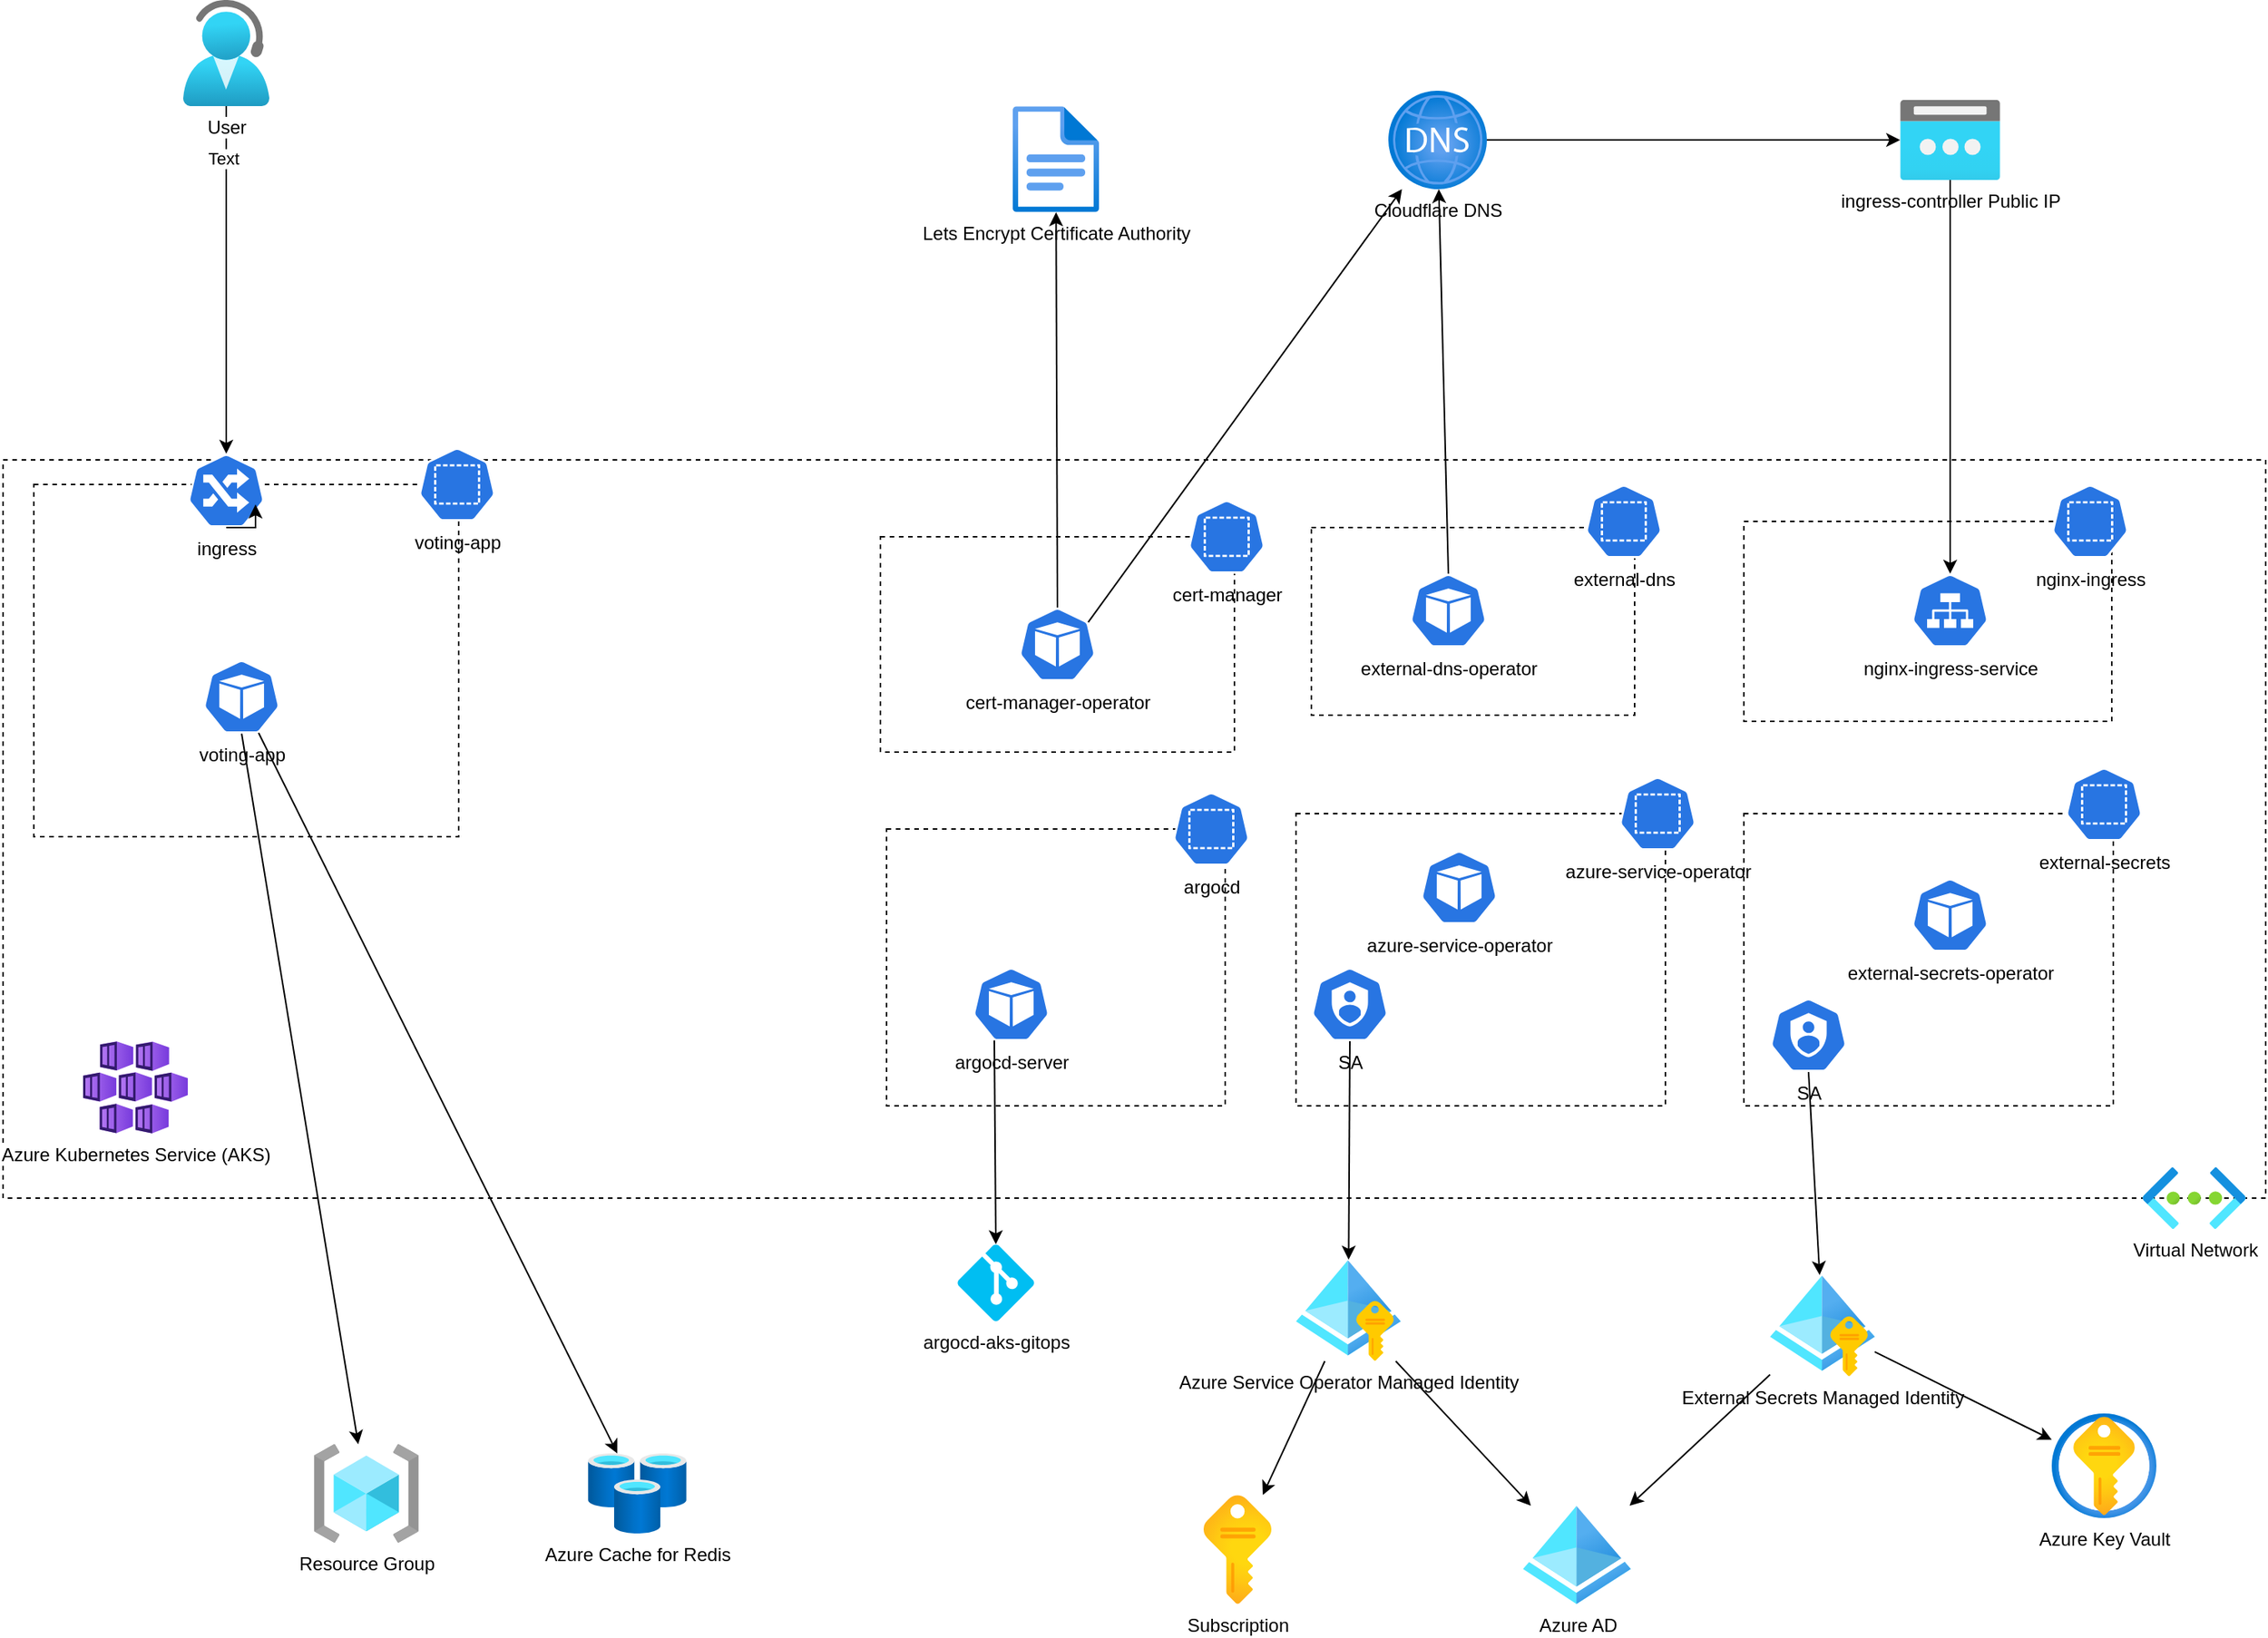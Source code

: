 <mxfile version="20.5.3" type="embed"><diagram id="QvxHgC8nsyZxXBDKmdUi" name="Page-1"><mxGraphModel dx="3171" dy="2103" grid="1" gridSize="10" guides="1" tooltips="1" connect="1" arrows="1" fold="1" page="1" pageScale="1" pageWidth="850" pageHeight="1100" math="0" shadow="0"><root><mxCell id="0"/><mxCell id="1" parent="0"/><mxCell id="20" value="" style="rounded=0;whiteSpace=wrap;html=1;dashed=1;" parent="1" vertex="1"><mxGeometry x="948" y="260" width="302" height="170" as="geometry"/></mxCell><mxCell id="11" value="" style="rounded=0;whiteSpace=wrap;html=1;dashed=1;" parent="1" vertex="1"><mxGeometry x="-130" y="90" width="1470" height="480" as="geometry"/></mxCell><mxCell id="2" value="Azure Kubernetes Service (AKS)" style="aspect=fixed;html=1;points=[];align=center;image;fontSize=12;image=img/lib/azure2/containers/Kubernetes_Services.svg;" parent="1" vertex="1"><mxGeometry x="-78" y="468" width="68" height="60" as="geometry"/></mxCell><mxCell id="3" value="Azure Cache for Redis" style="aspect=fixed;html=1;points=[];align=center;image;fontSize=12;image=img/lib/azure2/databases/Cache_Redis.svg;" parent="1" vertex="1"><mxGeometry x="250" y="736" width="64" height="52" as="geometry"/></mxCell><mxCell id="5" value="Azure AD" style="aspect=fixed;html=1;points=[];align=center;image;fontSize=12;image=img/lib/azure2/identity/Azure_Active_Directory.svg;" parent="1" vertex="1"><mxGeometry x="857.5" y="770" width="70" height="64" as="geometry"/></mxCell><mxCell id="6" value="Azure Key Vault" style="aspect=fixed;html=1;points=[];align=center;image;fontSize=12;image=img/lib/azure2/security/Key_Vaults.svg;" parent="1" vertex="1"><mxGeometry x="1201" y="710" width="68" height="68" as="geometry"/></mxCell><mxCell id="7" value="Cloudflare DNS" style="aspect=fixed;html=1;points=[];align=center;image;fontSize=12;image=img/lib/azure2/networking/DNS_Zones.svg;" parent="1" vertex="1"><mxGeometry x="770" y="-150" width="64" height="64" as="geometry"/></mxCell><mxCell id="9" value="Virtual Network" style="aspect=fixed;html=1;points=[];align=center;image;fontSize=12;image=img/lib/azure2/networking/Virtual_Networks.svg;" parent="1" vertex="1"><mxGeometry x="1260" y="550" width="67" height="40" as="geometry"/></mxCell><mxCell id="10" value="ingress-controller Public IP" style="aspect=fixed;html=1;points=[];align=center;image;fontSize=12;image=img/lib/azure2/networking/Public_IP_Addresses.svg;" parent="1" vertex="1"><mxGeometry x="1102.5" y="-144" width="65" height="52" as="geometry"/></mxCell><mxCell id="12" value="Azure Service Operator Managed Identity" style="aspect=fixed;html=1;points=[];align=center;image;fontSize=12;image=img/lib/azure2/identity/Managed_Identities.svg;" parent="1" vertex="1"><mxGeometry x="710" y="610" width="68" height="66" as="geometry"/></mxCell><mxCell id="16" value="Resource Group" style="aspect=fixed;html=1;points=[];align=center;image;fontSize=12;image=img/lib/azure2/general/Resource_Groups.svg;dashed=1;" parent="1" vertex="1"><mxGeometry x="72" y="730" width="68" height="64" as="geometry"/></mxCell><mxCell id="21" value="" style="rounded=0;whiteSpace=wrap;html=1;dashed=1;" parent="1" vertex="1"><mxGeometry x="1001" y="320" width="240" height="190" as="geometry"/></mxCell><mxCell id="17" value="external-secrets-operator" style="sketch=0;html=1;dashed=0;whitespace=wrap;fillColor=#2875E2;strokeColor=#ffffff;points=[[0.005,0.63,0],[0.1,0.2,0],[0.9,0.2,0],[0.5,0,0],[0.995,0.63,0],[0.72,0.99,0],[0.5,1,0],[0.28,0.99,0]];verticalLabelPosition=bottom;align=center;verticalAlign=top;shape=mxgraph.kubernetes.icon;prIcon=pod" parent="1" vertex="1"><mxGeometry x="1110" y="362" width="50" height="48" as="geometry"/></mxCell><mxCell id="19" value="external-secrets" style="sketch=0;html=1;dashed=0;whitespace=wrap;fillColor=#2875E2;strokeColor=#ffffff;points=[[0.005,0.63,0],[0.1,0.2,0],[0.9,0.2,0],[0.5,0,0],[0.995,0.63,0],[0.72,0.99,0],[0.5,1,0],[0.28,0.99,0]];verticalLabelPosition=bottom;align=center;verticalAlign=top;shape=mxgraph.kubernetes.icon;prIcon=ns" parent="1" vertex="1"><mxGeometry x="1210" y="290" width="50" height="48" as="geometry"/></mxCell><mxCell id="4" value="External Secrets Managed Identity" style="aspect=fixed;html=1;points=[];align=center;image;fontSize=12;image=img/lib/azure2/identity/Managed_Identities.svg;" parent="1" vertex="1"><mxGeometry x="1018" y="620" width="68" height="66" as="geometry"/></mxCell><mxCell id="22" value="SA" style="sketch=0;html=1;dashed=0;whitespace=wrap;fillColor=#2875E2;strokeColor=#ffffff;points=[[0.005,0.63,0],[0.1,0.2,0],[0.9,0.2,0],[0.5,0,0],[0.995,0.63,0],[0.72,0.99,0],[0.5,1,0],[0.28,0.99,0]];verticalLabelPosition=bottom;align=center;verticalAlign=top;shape=mxgraph.kubernetes.icon;prIcon=sa" parent="1" vertex="1"><mxGeometry x="1018" y="440" width="50" height="48" as="geometry"/></mxCell><mxCell id="23" value="" style="endArrow=classic;html=1;rounded=0;exitX=0.5;exitY=1;exitDx=0;exitDy=0;exitPerimeter=0;" parent="1" source="22" target="4" edge="1"><mxGeometry width="50" height="50" relative="1" as="geometry"><mxPoint x="1160" y="630" as="sourcePoint"/><mxPoint x="1210" y="580" as="targetPoint"/></mxGeometry></mxCell><mxCell id="25" value="" style="endArrow=classic;html=1;rounded=0;" parent="1" source="4" target="5" edge="1"><mxGeometry width="50" height="50" relative="1" as="geometry"><mxPoint x="1050" y="790" as="sourcePoint"/><mxPoint x="1100" y="740" as="targetPoint"/></mxGeometry></mxCell><mxCell id="26" value="" style="rounded=0;whiteSpace=wrap;html=1;dashed=1;" parent="1" vertex="1"><mxGeometry x="1001" y="130" width="239" height="130" as="geometry"/></mxCell><mxCell id="30" value="Lets Encrypt Certificate Authority" style="aspect=fixed;html=1;points=[];align=center;image;fontSize=12;image=img/lib/azure2/general/File.svg;dashed=1;" parent="1" vertex="1"><mxGeometry x="526" y="-140" width="56.0" height="69" as="geometry"/></mxCell><mxCell id="31" value="" style="endArrow=classic;html=1;rounded=0;" parent="1" source="7" target="10" edge="1"><mxGeometry width="50" height="50" relative="1" as="geometry"><mxPoint x="960" y="10" as="sourcePoint"/><mxPoint x="1010" y="-40" as="targetPoint"/></mxGeometry></mxCell><mxCell id="32" value="" style="rounded=0;whiteSpace=wrap;html=1;dashed=1;" parent="1" vertex="1"><mxGeometry x="720" y="134" width="210" height="122" as="geometry"/></mxCell><mxCell id="33" value="nginx-ingress" style="sketch=0;html=1;dashed=0;whitespace=wrap;fillColor=#2875E2;strokeColor=#ffffff;points=[[0.005,0.63,0],[0.1,0.2,0],[0.9,0.2,0],[0.5,0,0],[0.995,0.63,0],[0.72,0.99,0],[0.5,1,0],[0.28,0.99,0]];verticalLabelPosition=bottom;align=center;verticalAlign=top;shape=mxgraph.kubernetes.icon;prIcon=ns" parent="1" vertex="1"><mxGeometry x="1201" y="106" width="50" height="48" as="geometry"/></mxCell><mxCell id="34" value="nginx-ingress-service" style="sketch=0;html=1;dashed=0;whitespace=wrap;fillColor=#2875E2;strokeColor=#ffffff;points=[[0.005,0.63,0],[0.1,0.2,0],[0.9,0.2,0],[0.5,0,0],[0.995,0.63,0],[0.72,0.99,0],[0.5,1,0],[0.28,0.99,0]];verticalLabelPosition=bottom;align=center;verticalAlign=top;shape=mxgraph.kubernetes.icon;prIcon=svc" parent="1" vertex="1"><mxGeometry x="1110" y="164" width="50" height="48" as="geometry"/></mxCell><mxCell id="42" value="" style="rounded=0;whiteSpace=wrap;html=1;dashed=1;" parent="1" vertex="1"><mxGeometry x="710" y="320" width="240" height="190" as="geometry"/></mxCell><mxCell id="35" value="" style="endArrow=classic;html=1;rounded=0;entryX=0.5;entryY=0;entryDx=0;entryDy=0;entryPerimeter=0;" parent="1" source="10" target="34" edge="1"><mxGeometry width="50" height="50" relative="1" as="geometry"><mxPoint x="450" y="50" as="sourcePoint"/><mxPoint x="500" as="targetPoint"/></mxGeometry></mxCell><mxCell id="38" value="SA" style="sketch=0;html=1;dashed=0;whitespace=wrap;fillColor=#2875E2;strokeColor=#ffffff;points=[[0.005,0.63,0],[0.1,0.2,0],[0.9,0.2,0],[0.5,0,0],[0.995,0.63,0],[0.72,0.99,0],[0.5,1,0],[0.28,0.99,0]];verticalLabelPosition=bottom;align=center;verticalAlign=top;shape=mxgraph.kubernetes.icon;prIcon=sa" parent="1" vertex="1"><mxGeometry x="720" y="420" width="50" height="48" as="geometry"/></mxCell><mxCell id="39" value="azure-service-operator" style="sketch=0;html=1;dashed=0;whitespace=wrap;fillColor=#2875E2;strokeColor=#ffffff;points=[[0.005,0.63,0],[0.1,0.2,0],[0.9,0.2,0],[0.5,0,0],[0.995,0.63,0],[0.72,0.99,0],[0.5,1,0],[0.28,0.99,0]];verticalLabelPosition=bottom;align=center;verticalAlign=top;shape=mxgraph.kubernetes.icon;prIcon=pod" parent="1" vertex="1"><mxGeometry x="791" y="344" width="50" height="48" as="geometry"/></mxCell><mxCell id="43" value="" style="endArrow=classic;html=1;rounded=0;exitX=0.5;exitY=1;exitDx=0;exitDy=0;exitPerimeter=0;" parent="1" source="38" target="12" edge="1"><mxGeometry width="50" height="50" relative="1" as="geometry"><mxPoint x="690" y="640" as="sourcePoint"/><mxPoint x="740" y="590" as="targetPoint"/></mxGeometry></mxCell><mxCell id="44" value="" style="endArrow=classic;html=1;rounded=0;" parent="1" source="12" target="5" edge="1"><mxGeometry width="50" height="50" relative="1" as="geometry"><mxPoint x="710" y="700" as="sourcePoint"/><mxPoint x="760" y="650" as="targetPoint"/></mxGeometry></mxCell><mxCell id="47" value="" style="rounded=0;whiteSpace=wrap;html=1;dashed=1;" parent="1" vertex="1"><mxGeometry x="444" y="330" width="220" height="180" as="geometry"/></mxCell><mxCell id="48" value="azure-service-operator" style="sketch=0;html=1;dashed=0;whitespace=wrap;fillColor=#2875E2;strokeColor=#ffffff;points=[[0.005,0.63,0],[0.1,0.2,0],[0.9,0.2,0],[0.5,0,0],[0.995,0.63,0],[0.72,0.99,0],[0.5,1,0],[0.28,0.99,0]];verticalLabelPosition=bottom;align=center;verticalAlign=top;shape=mxgraph.kubernetes.icon;prIcon=ns" parent="1" vertex="1"><mxGeometry x="920" y="296" width="50" height="48" as="geometry"/></mxCell><mxCell id="37" value="argocd" style="sketch=0;html=1;dashed=0;whitespace=wrap;fillColor=#2875E2;strokeColor=#ffffff;points=[[0.005,0.63,0],[0.1,0.2,0],[0.9,0.2,0],[0.5,0,0],[0.995,0.63,0],[0.72,0.99,0],[0.5,1,0],[0.28,0.99,0]];verticalLabelPosition=bottom;align=center;verticalAlign=top;shape=mxgraph.kubernetes.icon;prIcon=ns" parent="1" vertex="1"><mxGeometry x="630" y="306" width="50" height="48" as="geometry"/></mxCell><mxCell id="49" value="argocd-aks-gitops" style="verticalLabelPosition=bottom;html=1;verticalAlign=top;align=center;strokeColor=none;fillColor=#00BEF2;shape=mxgraph.azure.git_repository;dashed=1;" parent="1" vertex="1"><mxGeometry x="490" y="600" width="50" height="50" as="geometry"/></mxCell><mxCell id="50" value="argocd-server" style="sketch=0;html=1;dashed=0;whitespace=wrap;fillColor=#2875E2;strokeColor=#ffffff;points=[[0.005,0.63,0],[0.1,0.2,0],[0.9,0.2,0],[0.5,0,0],[0.995,0.63,0],[0.72,0.99,0],[0.5,1,0],[0.28,0.99,0]];verticalLabelPosition=bottom;align=center;verticalAlign=top;shape=mxgraph.kubernetes.icon;prIcon=pod" parent="1" vertex="1"><mxGeometry x="500" y="420" width="50" height="48" as="geometry"/></mxCell><mxCell id="51" value="" style="endArrow=classic;html=1;rounded=0;entryX=0.5;entryY=0;entryDx=0;entryDy=0;entryPerimeter=0;exitX=0.28;exitY=0.99;exitDx=0;exitDy=0;exitPerimeter=0;" parent="1" source="50" target="49" edge="1"><mxGeometry width="50" height="50" relative="1" as="geometry"><mxPoint x="50" y="440" as="sourcePoint"/><mxPoint x="100" y="390" as="targetPoint"/></mxGeometry></mxCell><mxCell id="52" value="" style="rounded=0;whiteSpace=wrap;html=1;dashed=1;" parent="1" vertex="1"><mxGeometry x="-110" y="106" width="276" height="229" as="geometry"/></mxCell><mxCell id="53" value="voting-app" style="sketch=0;html=1;dashed=0;whitespace=wrap;fillColor=#2875E2;strokeColor=#ffffff;points=[[0.005,0.63,0],[0.1,0.2,0],[0.9,0.2,0],[0.5,0,0],[0.995,0.63,0],[0.72,0.99,0],[0.5,1,0],[0.28,0.99,0]];verticalLabelPosition=bottom;align=center;verticalAlign=top;shape=mxgraph.kubernetes.icon;prIcon=ns" parent="1" vertex="1"><mxGeometry x="140" y="82" width="50" height="48" as="geometry"/></mxCell><mxCell id="54" value="voting-app" style="sketch=0;html=1;dashed=0;whitespace=wrap;fillColor=#2875E2;strokeColor=#ffffff;points=[[0.005,0.63,0],[0.1,0.2,0],[0.9,0.2,0],[0.5,0,0],[0.995,0.63,0],[0.72,0.99,0],[0.5,1,0],[0.28,0.99,0]];verticalLabelPosition=bottom;align=center;verticalAlign=top;shape=mxgraph.kubernetes.icon;prIcon=pod" parent="1" vertex="1"><mxGeometry y="220" width="50" height="48" as="geometry"/></mxCell><mxCell id="55" value="ingress" style="sketch=0;html=1;dashed=0;whitespace=wrap;fillColor=#2875E2;strokeColor=#ffffff;points=[[0.005,0.63,0],[0.1,0.2,0],[0.9,0.2,0],[0.5,0,0],[0.995,0.63,0],[0.72,0.99,0],[0.5,1,0],[0.28,0.99,0]];verticalLabelPosition=bottom;align=center;verticalAlign=top;shape=mxgraph.kubernetes.icon;prIcon=ing" parent="1" vertex="1"><mxGeometry x="-10" y="86" width="50" height="48" as="geometry"/></mxCell><mxCell id="56" value="" style="endArrow=classic;html=1;rounded=0;entryX=0.5;entryY=0;entryDx=0;entryDy=0;entryPerimeter=0;" parent="1" source="58" target="55" edge="1"><mxGeometry width="50" height="50" relative="1" as="geometry"><mxPoint x="580" y="-40" as="sourcePoint"/><mxPoint x="580" y="-10" as="targetPoint"/></mxGeometry></mxCell><mxCell id="59" value="Text" style="edgeLabel;html=1;align=center;verticalAlign=middle;resizable=0;points=[];" parent="56" vertex="1" connectable="0"><mxGeometry x="-0.703" y="-2" relative="1" as="geometry"><mxPoint as="offset"/></mxGeometry></mxCell><mxCell id="58" value="User" style="aspect=fixed;html=1;points=[];align=center;image;fontSize=12;image=img/lib/azure2/general/Help_and_Support.svg;dashed=1;" parent="1" vertex="1"><mxGeometry x="-13" y="-209" width="56" height="69" as="geometry"/></mxCell><mxCell id="60" value="" style="endArrow=classic;html=1;rounded=0;exitX=0.72;exitY=0.99;exitDx=0;exitDy=0;exitPerimeter=0;" parent="1" source="54" target="3" edge="1"><mxGeometry width="50" height="50" relative="1" as="geometry"><mxPoint x="280" y="680" as="sourcePoint"/><mxPoint x="330" y="630" as="targetPoint"/></mxGeometry></mxCell><mxCell id="61" style="edgeStyle=orthogonalEdgeStyle;rounded=0;orthogonalLoop=1;jettySize=auto;html=1;exitX=0.5;exitY=1;exitDx=0;exitDy=0;exitPerimeter=0;entryX=0.88;entryY=0.688;entryDx=0;entryDy=0;entryPerimeter=0;" parent="1" source="55" target="55" edge="1"><mxGeometry relative="1" as="geometry"/></mxCell><mxCell id="62" value="" style="rounded=0;whiteSpace=wrap;html=1;dashed=1;" parent="1" vertex="1"><mxGeometry x="440" y="140" width="230" height="140" as="geometry"/></mxCell><mxCell id="63" value="cert-manager" style="sketch=0;html=1;dashed=0;whitespace=wrap;fillColor=#2875E2;strokeColor=#ffffff;points=[[0.005,0.63,0],[0.1,0.2,0],[0.9,0.2,0],[0.5,0,0],[0.995,0.63,0],[0.72,0.99,0],[0.5,1,0],[0.28,0.99,0]];verticalLabelPosition=bottom;align=center;verticalAlign=top;shape=mxgraph.kubernetes.icon;prIcon=ns" parent="1" vertex="1"><mxGeometry x="640" y="116" width="50" height="48" as="geometry"/></mxCell><mxCell id="64" value="cert-manager-operator" style="sketch=0;html=1;dashed=0;whitespace=wrap;fillColor=#2875E2;strokeColor=#ffffff;points=[[0.005,0.63,0],[0.1,0.2,0],[0.9,0.2,0],[0.5,0,0],[0.995,0.63,0],[0.72,0.99,0],[0.5,1,0],[0.28,0.99,0]];verticalLabelPosition=bottom;align=center;verticalAlign=top;shape=mxgraph.kubernetes.icon;prIcon=pod" parent="1" vertex="1"><mxGeometry x="530" y="186" width="50" height="48" as="geometry"/></mxCell><mxCell id="65" value="" style="endArrow=classic;html=1;rounded=0;exitX=0.5;exitY=0;exitDx=0;exitDy=0;exitPerimeter=0;" parent="1" source="64" target="30" edge="1"><mxGeometry width="50" height="50" relative="1" as="geometry"><mxPoint x="490" y="80" as="sourcePoint"/><mxPoint x="540" y="30" as="targetPoint"/></mxGeometry></mxCell><mxCell id="66" value="" style="endArrow=classic;html=1;rounded=0;exitX=0.5;exitY=1;exitDx=0;exitDy=0;exitPerimeter=0;" parent="1" source="54" target="16" edge="1"><mxGeometry width="50" height="50" relative="1" as="geometry"><mxPoint x="-50" y="750" as="sourcePoint"/><mxPoint y="700" as="targetPoint"/></mxGeometry></mxCell><mxCell id="68" value="Subscription" style="aspect=fixed;html=1;points=[];align=center;image;fontSize=12;image=img/lib/azure2/general/Subscriptions.svg;" vertex="1" parent="1"><mxGeometry x="650" y="763" width="44" height="71" as="geometry"/></mxCell><mxCell id="69" value="" style="endArrow=classic;html=1;rounded=0;" edge="1" parent="1" source="12" target="68"><mxGeometry width="50" height="50" relative="1" as="geometry"><mxPoint x="500" y="860" as="sourcePoint"/><mxPoint x="550" y="810" as="targetPoint"/></mxGeometry></mxCell><mxCell id="70" value="" style="endArrow=classic;html=1;rounded=0;" edge="1" parent="1" source="4" target="6"><mxGeometry width="50" height="50" relative="1" as="geometry"><mxPoint x="1170" y="870" as="sourcePoint"/><mxPoint x="1220" y="820" as="targetPoint"/></mxGeometry></mxCell><mxCell id="71" value="" style="endArrow=classic;html=1;rounded=0;exitX=0.9;exitY=0.2;exitDx=0;exitDy=0;exitPerimeter=0;" edge="1" parent="1" source="64" target="7"><mxGeometry width="50" height="50" relative="1" as="geometry"><mxPoint x="640" y="80" as="sourcePoint"/><mxPoint x="690" y="30" as="targetPoint"/></mxGeometry></mxCell><mxCell id="28" value="external-dns-operator" style="sketch=0;html=1;dashed=0;whitespace=wrap;fillColor=#2875E2;strokeColor=#ffffff;points=[[0.005,0.63,0],[0.1,0.2,0],[0.9,0.2,0],[0.5,0,0],[0.995,0.63,0],[0.72,0.99,0],[0.5,1,0],[0.28,0.99,0]];verticalLabelPosition=bottom;align=center;verticalAlign=top;shape=mxgraph.kubernetes.icon;prIcon=pod" parent="1" vertex="1"><mxGeometry x="784" y="164" width="50" height="48" as="geometry"/></mxCell><mxCell id="29" value="" style="endArrow=classic;html=1;rounded=0;exitX=0.5;exitY=0;exitDx=0;exitDy=0;exitPerimeter=0;" parent="1" source="28" target="7" edge="1"><mxGeometry width="50" height="50" relative="1" as="geometry"><mxPoint x="1160" y="70" as="sourcePoint"/><mxPoint x="1210" y="20" as="targetPoint"/></mxGeometry></mxCell><mxCell id="27" value="external-dns" style="sketch=0;html=1;dashed=0;whitespace=wrap;fillColor=#2875E2;strokeColor=#ffffff;points=[[0.005,0.63,0],[0.1,0.2,0],[0.9,0.2,0],[0.5,0,0],[0.995,0.63,0],[0.72,0.99,0],[0.5,1,0],[0.28,0.99,0]];verticalLabelPosition=bottom;align=center;verticalAlign=top;shape=mxgraph.kubernetes.icon;prIcon=ns" parent="1" vertex="1"><mxGeometry x="898" y="106" width="50" height="48" as="geometry"/></mxCell></root></mxGraphModel></diagram></mxfile>
